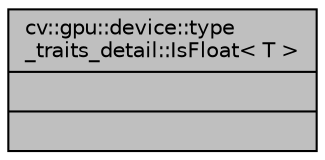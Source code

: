 digraph "cv::gpu::device::type_traits_detail::IsFloat&lt; T &gt;"
{
 // LATEX_PDF_SIZE
  edge [fontname="Helvetica",fontsize="10",labelfontname="Helvetica",labelfontsize="10"];
  node [fontname="Helvetica",fontsize="10",shape=record];
  Node1 [label="{cv::gpu::device::type\l_traits_detail::IsFloat\< T \>\n||}",height=0.2,width=0.4,color="black", fillcolor="grey75", style="filled", fontcolor="black",tooltip=" "];
}
